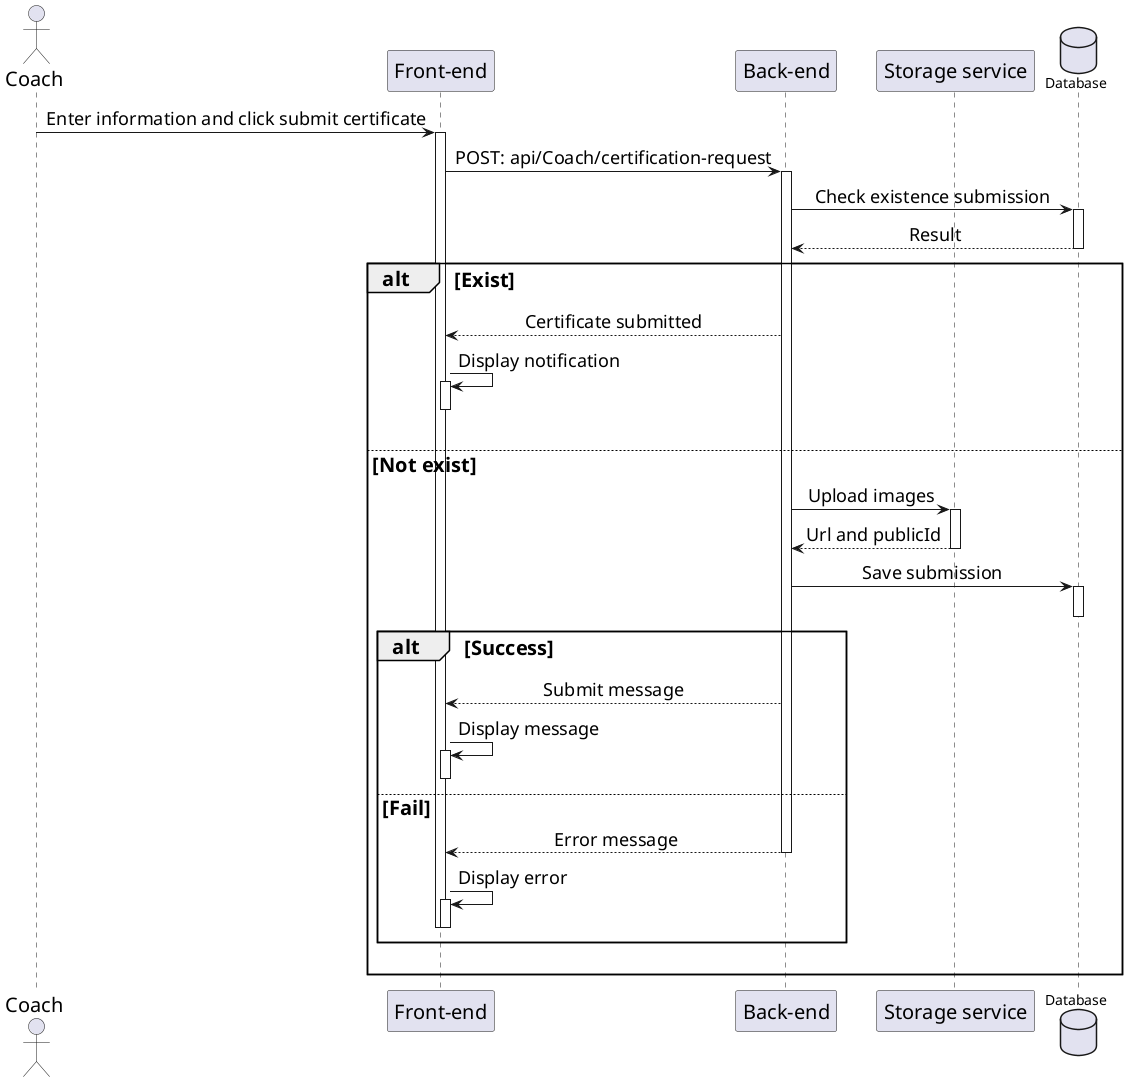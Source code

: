 @startuml CertificateSubmission
skinparam sequenceMessageAlign center
skinparam sequenceGroupFontSize 20
skinparam sequenceGroupHeaderFontSize 20
skinparam sequence {
    ParticipantFontSize 20
    ActorFontSize 20
    DatabaseFontSize 20
    ArrowFontSize 18
} 
actor Coach as user
participant "Front-end" as client
participant "Back-end" as server 
participant "Storage service" as imgCloud
database "Database" as db

user -> client++ :Enter information and click submit certificate
client -> server++ : POST: api/Coach/certification-request
server -> db++ : Check existence submission
db --> server : Result
deactivate db

alt Exist
    server --> client : Certificate submitted
    client -> client++ : Display notification
    deactivate client 
    |||
else Not exist

    server -> imgCloud++ : Upload images
    imgCloud --> server : Url and publicId
    deactivate imgCloud

    server -> db++ : Save submission
    deactivate db

    alt Success
        server --> client : Submit message
        client -> client++ : Display message
        deactivate client
    else Fail
        server --> client : Error message
        deactivate server
        client -> client++ : Display error
        deactivate client
        deactivate client
    end

    |||
end 
@enduml